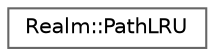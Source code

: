 digraph "Graphical Class Hierarchy"
{
 // LATEX_PDF_SIZE
  bgcolor="transparent";
  edge [fontname=Helvetica,fontsize=10,labelfontname=Helvetica,labelfontsize=10];
  node [fontname=Helvetica,fontsize=10,shape=box,height=0.2,width=0.4];
  rankdir="LR";
  Node0 [id="Node000000",label="Realm::PathLRU",height=0.2,width=0.4,color="grey40", fillcolor="white", style="filled",URL="$classRealm_1_1PathLRU.html",tooltip=" "];
}

